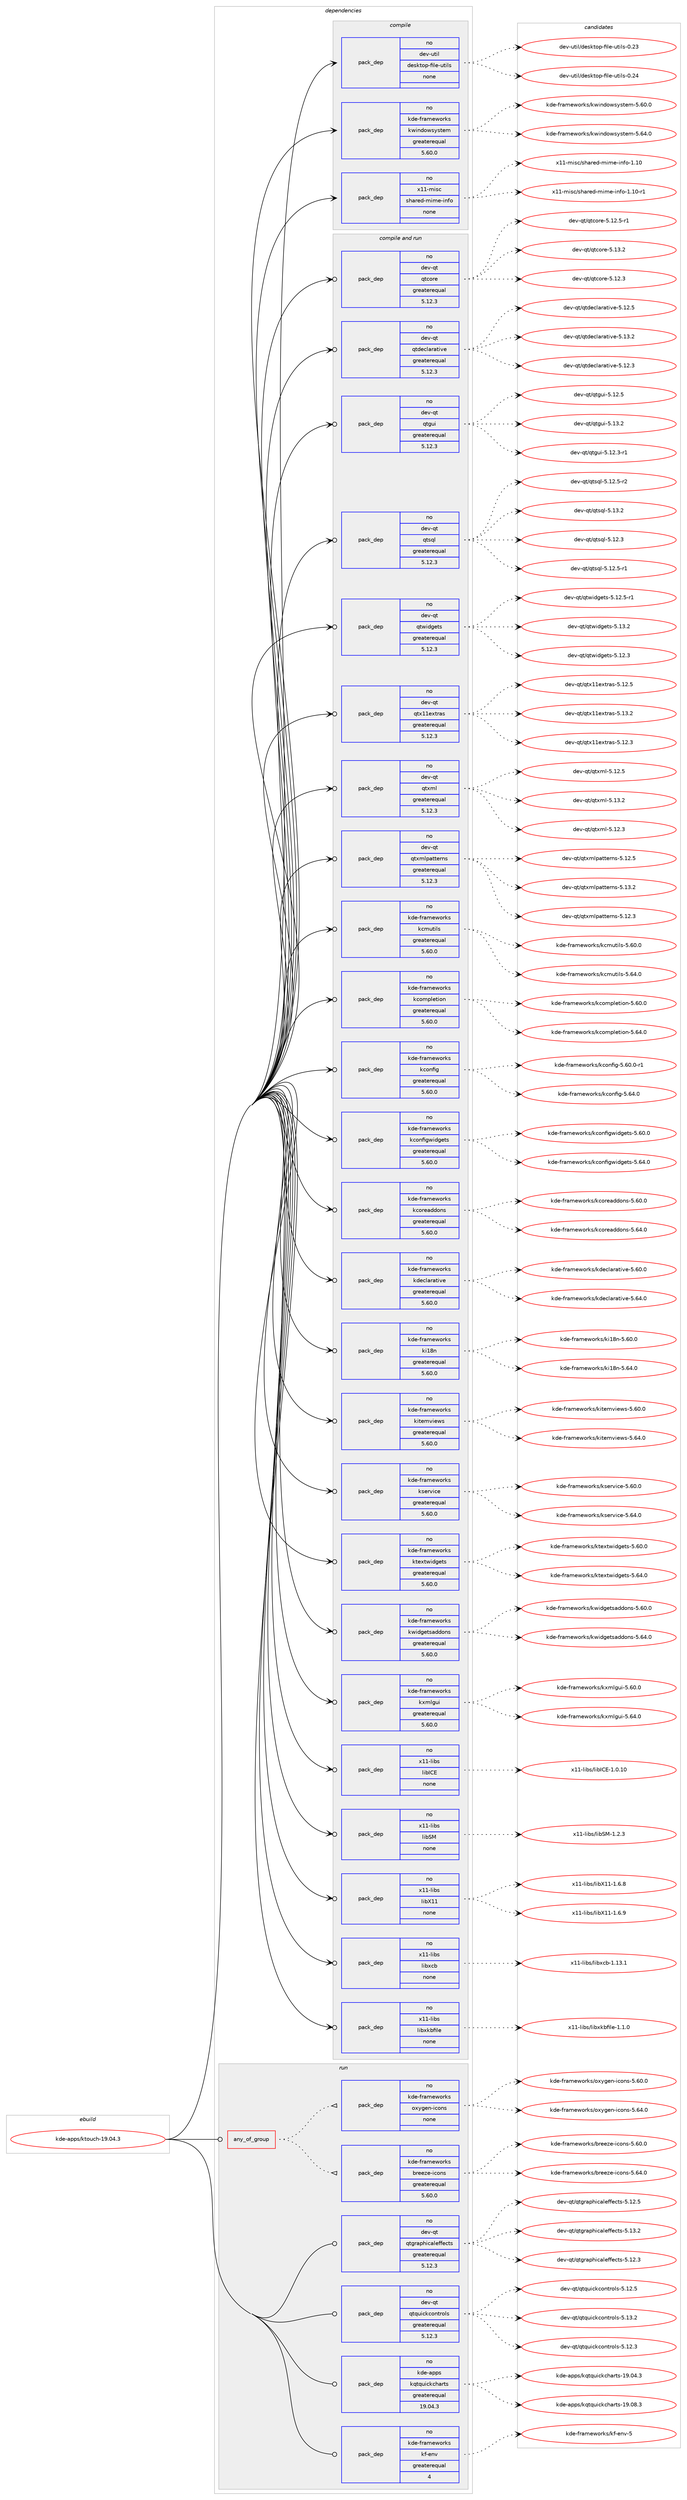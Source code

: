 digraph prolog {

# *************
# Graph options
# *************

newrank=true;
concentrate=true;
compound=true;
graph [rankdir=LR,fontname=Helvetica,fontsize=10,ranksep=1.5];#, ranksep=2.5, nodesep=0.2];
edge  [arrowhead=vee];
node  [fontname=Helvetica,fontsize=10];

# **********
# The ebuild
# **********

subgraph cluster_leftcol {
color=gray;
rank=same;
label=<<i>ebuild</i>>;
id [label="kde-apps/ktouch-19.04.3", color=red, width=4, href="../kde-apps/ktouch-19.04.3.svg"];
}

# ****************
# The dependencies
# ****************

subgraph cluster_midcol {
color=gray;
label=<<i>dependencies</i>>;
subgraph cluster_compile {
fillcolor="#eeeeee";
style=filled;
label=<<i>compile</i>>;
subgraph pack560168 {
dependency760013 [label=<<TABLE BORDER="0" CELLBORDER="1" CELLSPACING="0" CELLPADDING="4" WIDTH="220"><TR><TD ROWSPAN="6" CELLPADDING="30">pack_dep</TD></TR><TR><TD WIDTH="110">no</TD></TR><TR><TD>dev-util</TD></TR><TR><TD>desktop-file-utils</TD></TR><TR><TD>none</TD></TR><TR><TD></TD></TR></TABLE>>, shape=none, color=blue];
}
id:e -> dependency760013:w [weight=20,style="solid",arrowhead="vee"];
subgraph pack560169 {
dependency760014 [label=<<TABLE BORDER="0" CELLBORDER="1" CELLSPACING="0" CELLPADDING="4" WIDTH="220"><TR><TD ROWSPAN="6" CELLPADDING="30">pack_dep</TD></TR><TR><TD WIDTH="110">no</TD></TR><TR><TD>kde-frameworks</TD></TR><TR><TD>kwindowsystem</TD></TR><TR><TD>greaterequal</TD></TR><TR><TD>5.60.0</TD></TR></TABLE>>, shape=none, color=blue];
}
id:e -> dependency760014:w [weight=20,style="solid",arrowhead="vee"];
subgraph pack560170 {
dependency760015 [label=<<TABLE BORDER="0" CELLBORDER="1" CELLSPACING="0" CELLPADDING="4" WIDTH="220"><TR><TD ROWSPAN="6" CELLPADDING="30">pack_dep</TD></TR><TR><TD WIDTH="110">no</TD></TR><TR><TD>x11-misc</TD></TR><TR><TD>shared-mime-info</TD></TR><TR><TD>none</TD></TR><TR><TD></TD></TR></TABLE>>, shape=none, color=blue];
}
id:e -> dependency760015:w [weight=20,style="solid",arrowhead="vee"];
}
subgraph cluster_compileandrun {
fillcolor="#eeeeee";
style=filled;
label=<<i>compile and run</i>>;
subgraph pack560171 {
dependency760016 [label=<<TABLE BORDER="0" CELLBORDER="1" CELLSPACING="0" CELLPADDING="4" WIDTH="220"><TR><TD ROWSPAN="6" CELLPADDING="30">pack_dep</TD></TR><TR><TD WIDTH="110">no</TD></TR><TR><TD>dev-qt</TD></TR><TR><TD>qtcore</TD></TR><TR><TD>greaterequal</TD></TR><TR><TD>5.12.3</TD></TR></TABLE>>, shape=none, color=blue];
}
id:e -> dependency760016:w [weight=20,style="solid",arrowhead="odotvee"];
subgraph pack560172 {
dependency760017 [label=<<TABLE BORDER="0" CELLBORDER="1" CELLSPACING="0" CELLPADDING="4" WIDTH="220"><TR><TD ROWSPAN="6" CELLPADDING="30">pack_dep</TD></TR><TR><TD WIDTH="110">no</TD></TR><TR><TD>dev-qt</TD></TR><TR><TD>qtdeclarative</TD></TR><TR><TD>greaterequal</TD></TR><TR><TD>5.12.3</TD></TR></TABLE>>, shape=none, color=blue];
}
id:e -> dependency760017:w [weight=20,style="solid",arrowhead="odotvee"];
subgraph pack560173 {
dependency760018 [label=<<TABLE BORDER="0" CELLBORDER="1" CELLSPACING="0" CELLPADDING="4" WIDTH="220"><TR><TD ROWSPAN="6" CELLPADDING="30">pack_dep</TD></TR><TR><TD WIDTH="110">no</TD></TR><TR><TD>dev-qt</TD></TR><TR><TD>qtgui</TD></TR><TR><TD>greaterequal</TD></TR><TR><TD>5.12.3</TD></TR></TABLE>>, shape=none, color=blue];
}
id:e -> dependency760018:w [weight=20,style="solid",arrowhead="odotvee"];
subgraph pack560174 {
dependency760019 [label=<<TABLE BORDER="0" CELLBORDER="1" CELLSPACING="0" CELLPADDING="4" WIDTH="220"><TR><TD ROWSPAN="6" CELLPADDING="30">pack_dep</TD></TR><TR><TD WIDTH="110">no</TD></TR><TR><TD>dev-qt</TD></TR><TR><TD>qtsql</TD></TR><TR><TD>greaterequal</TD></TR><TR><TD>5.12.3</TD></TR></TABLE>>, shape=none, color=blue];
}
id:e -> dependency760019:w [weight=20,style="solid",arrowhead="odotvee"];
subgraph pack560175 {
dependency760020 [label=<<TABLE BORDER="0" CELLBORDER="1" CELLSPACING="0" CELLPADDING="4" WIDTH="220"><TR><TD ROWSPAN="6" CELLPADDING="30">pack_dep</TD></TR><TR><TD WIDTH="110">no</TD></TR><TR><TD>dev-qt</TD></TR><TR><TD>qtwidgets</TD></TR><TR><TD>greaterequal</TD></TR><TR><TD>5.12.3</TD></TR></TABLE>>, shape=none, color=blue];
}
id:e -> dependency760020:w [weight=20,style="solid",arrowhead="odotvee"];
subgraph pack560176 {
dependency760021 [label=<<TABLE BORDER="0" CELLBORDER="1" CELLSPACING="0" CELLPADDING="4" WIDTH="220"><TR><TD ROWSPAN="6" CELLPADDING="30">pack_dep</TD></TR><TR><TD WIDTH="110">no</TD></TR><TR><TD>dev-qt</TD></TR><TR><TD>qtx11extras</TD></TR><TR><TD>greaterequal</TD></TR><TR><TD>5.12.3</TD></TR></TABLE>>, shape=none, color=blue];
}
id:e -> dependency760021:w [weight=20,style="solid",arrowhead="odotvee"];
subgraph pack560177 {
dependency760022 [label=<<TABLE BORDER="0" CELLBORDER="1" CELLSPACING="0" CELLPADDING="4" WIDTH="220"><TR><TD ROWSPAN="6" CELLPADDING="30">pack_dep</TD></TR><TR><TD WIDTH="110">no</TD></TR><TR><TD>dev-qt</TD></TR><TR><TD>qtxml</TD></TR><TR><TD>greaterequal</TD></TR><TR><TD>5.12.3</TD></TR></TABLE>>, shape=none, color=blue];
}
id:e -> dependency760022:w [weight=20,style="solid",arrowhead="odotvee"];
subgraph pack560178 {
dependency760023 [label=<<TABLE BORDER="0" CELLBORDER="1" CELLSPACING="0" CELLPADDING="4" WIDTH="220"><TR><TD ROWSPAN="6" CELLPADDING="30">pack_dep</TD></TR><TR><TD WIDTH="110">no</TD></TR><TR><TD>dev-qt</TD></TR><TR><TD>qtxmlpatterns</TD></TR><TR><TD>greaterequal</TD></TR><TR><TD>5.12.3</TD></TR></TABLE>>, shape=none, color=blue];
}
id:e -> dependency760023:w [weight=20,style="solid",arrowhead="odotvee"];
subgraph pack560179 {
dependency760024 [label=<<TABLE BORDER="0" CELLBORDER="1" CELLSPACING="0" CELLPADDING="4" WIDTH="220"><TR><TD ROWSPAN="6" CELLPADDING="30">pack_dep</TD></TR><TR><TD WIDTH="110">no</TD></TR><TR><TD>kde-frameworks</TD></TR><TR><TD>kcmutils</TD></TR><TR><TD>greaterequal</TD></TR><TR><TD>5.60.0</TD></TR></TABLE>>, shape=none, color=blue];
}
id:e -> dependency760024:w [weight=20,style="solid",arrowhead="odotvee"];
subgraph pack560180 {
dependency760025 [label=<<TABLE BORDER="0" CELLBORDER="1" CELLSPACING="0" CELLPADDING="4" WIDTH="220"><TR><TD ROWSPAN="6" CELLPADDING="30">pack_dep</TD></TR><TR><TD WIDTH="110">no</TD></TR><TR><TD>kde-frameworks</TD></TR><TR><TD>kcompletion</TD></TR><TR><TD>greaterequal</TD></TR><TR><TD>5.60.0</TD></TR></TABLE>>, shape=none, color=blue];
}
id:e -> dependency760025:w [weight=20,style="solid",arrowhead="odotvee"];
subgraph pack560181 {
dependency760026 [label=<<TABLE BORDER="0" CELLBORDER="1" CELLSPACING="0" CELLPADDING="4" WIDTH="220"><TR><TD ROWSPAN="6" CELLPADDING="30">pack_dep</TD></TR><TR><TD WIDTH="110">no</TD></TR><TR><TD>kde-frameworks</TD></TR><TR><TD>kconfig</TD></TR><TR><TD>greaterequal</TD></TR><TR><TD>5.60.0</TD></TR></TABLE>>, shape=none, color=blue];
}
id:e -> dependency760026:w [weight=20,style="solid",arrowhead="odotvee"];
subgraph pack560182 {
dependency760027 [label=<<TABLE BORDER="0" CELLBORDER="1" CELLSPACING="0" CELLPADDING="4" WIDTH="220"><TR><TD ROWSPAN="6" CELLPADDING="30">pack_dep</TD></TR><TR><TD WIDTH="110">no</TD></TR><TR><TD>kde-frameworks</TD></TR><TR><TD>kconfigwidgets</TD></TR><TR><TD>greaterequal</TD></TR><TR><TD>5.60.0</TD></TR></TABLE>>, shape=none, color=blue];
}
id:e -> dependency760027:w [weight=20,style="solid",arrowhead="odotvee"];
subgraph pack560183 {
dependency760028 [label=<<TABLE BORDER="0" CELLBORDER="1" CELLSPACING="0" CELLPADDING="4" WIDTH="220"><TR><TD ROWSPAN="6" CELLPADDING="30">pack_dep</TD></TR><TR><TD WIDTH="110">no</TD></TR><TR><TD>kde-frameworks</TD></TR><TR><TD>kcoreaddons</TD></TR><TR><TD>greaterequal</TD></TR><TR><TD>5.60.0</TD></TR></TABLE>>, shape=none, color=blue];
}
id:e -> dependency760028:w [weight=20,style="solid",arrowhead="odotvee"];
subgraph pack560184 {
dependency760029 [label=<<TABLE BORDER="0" CELLBORDER="1" CELLSPACING="0" CELLPADDING="4" WIDTH="220"><TR><TD ROWSPAN="6" CELLPADDING="30">pack_dep</TD></TR><TR><TD WIDTH="110">no</TD></TR><TR><TD>kde-frameworks</TD></TR><TR><TD>kdeclarative</TD></TR><TR><TD>greaterequal</TD></TR><TR><TD>5.60.0</TD></TR></TABLE>>, shape=none, color=blue];
}
id:e -> dependency760029:w [weight=20,style="solid",arrowhead="odotvee"];
subgraph pack560185 {
dependency760030 [label=<<TABLE BORDER="0" CELLBORDER="1" CELLSPACING="0" CELLPADDING="4" WIDTH="220"><TR><TD ROWSPAN="6" CELLPADDING="30">pack_dep</TD></TR><TR><TD WIDTH="110">no</TD></TR><TR><TD>kde-frameworks</TD></TR><TR><TD>ki18n</TD></TR><TR><TD>greaterequal</TD></TR><TR><TD>5.60.0</TD></TR></TABLE>>, shape=none, color=blue];
}
id:e -> dependency760030:w [weight=20,style="solid",arrowhead="odotvee"];
subgraph pack560186 {
dependency760031 [label=<<TABLE BORDER="0" CELLBORDER="1" CELLSPACING="0" CELLPADDING="4" WIDTH="220"><TR><TD ROWSPAN="6" CELLPADDING="30">pack_dep</TD></TR><TR><TD WIDTH="110">no</TD></TR><TR><TD>kde-frameworks</TD></TR><TR><TD>kitemviews</TD></TR><TR><TD>greaterequal</TD></TR><TR><TD>5.60.0</TD></TR></TABLE>>, shape=none, color=blue];
}
id:e -> dependency760031:w [weight=20,style="solid",arrowhead="odotvee"];
subgraph pack560187 {
dependency760032 [label=<<TABLE BORDER="0" CELLBORDER="1" CELLSPACING="0" CELLPADDING="4" WIDTH="220"><TR><TD ROWSPAN="6" CELLPADDING="30">pack_dep</TD></TR><TR><TD WIDTH="110">no</TD></TR><TR><TD>kde-frameworks</TD></TR><TR><TD>kservice</TD></TR><TR><TD>greaterequal</TD></TR><TR><TD>5.60.0</TD></TR></TABLE>>, shape=none, color=blue];
}
id:e -> dependency760032:w [weight=20,style="solid",arrowhead="odotvee"];
subgraph pack560188 {
dependency760033 [label=<<TABLE BORDER="0" CELLBORDER="1" CELLSPACING="0" CELLPADDING="4" WIDTH="220"><TR><TD ROWSPAN="6" CELLPADDING="30">pack_dep</TD></TR><TR><TD WIDTH="110">no</TD></TR><TR><TD>kde-frameworks</TD></TR><TR><TD>ktextwidgets</TD></TR><TR><TD>greaterequal</TD></TR><TR><TD>5.60.0</TD></TR></TABLE>>, shape=none, color=blue];
}
id:e -> dependency760033:w [weight=20,style="solid",arrowhead="odotvee"];
subgraph pack560189 {
dependency760034 [label=<<TABLE BORDER="0" CELLBORDER="1" CELLSPACING="0" CELLPADDING="4" WIDTH="220"><TR><TD ROWSPAN="6" CELLPADDING="30">pack_dep</TD></TR><TR><TD WIDTH="110">no</TD></TR><TR><TD>kde-frameworks</TD></TR><TR><TD>kwidgetsaddons</TD></TR><TR><TD>greaterequal</TD></TR><TR><TD>5.60.0</TD></TR></TABLE>>, shape=none, color=blue];
}
id:e -> dependency760034:w [weight=20,style="solid",arrowhead="odotvee"];
subgraph pack560190 {
dependency760035 [label=<<TABLE BORDER="0" CELLBORDER="1" CELLSPACING="0" CELLPADDING="4" WIDTH="220"><TR><TD ROWSPAN="6" CELLPADDING="30">pack_dep</TD></TR><TR><TD WIDTH="110">no</TD></TR><TR><TD>kde-frameworks</TD></TR><TR><TD>kxmlgui</TD></TR><TR><TD>greaterequal</TD></TR><TR><TD>5.60.0</TD></TR></TABLE>>, shape=none, color=blue];
}
id:e -> dependency760035:w [weight=20,style="solid",arrowhead="odotvee"];
subgraph pack560191 {
dependency760036 [label=<<TABLE BORDER="0" CELLBORDER="1" CELLSPACING="0" CELLPADDING="4" WIDTH="220"><TR><TD ROWSPAN="6" CELLPADDING="30">pack_dep</TD></TR><TR><TD WIDTH="110">no</TD></TR><TR><TD>x11-libs</TD></TR><TR><TD>libICE</TD></TR><TR><TD>none</TD></TR><TR><TD></TD></TR></TABLE>>, shape=none, color=blue];
}
id:e -> dependency760036:w [weight=20,style="solid",arrowhead="odotvee"];
subgraph pack560192 {
dependency760037 [label=<<TABLE BORDER="0" CELLBORDER="1" CELLSPACING="0" CELLPADDING="4" WIDTH="220"><TR><TD ROWSPAN="6" CELLPADDING="30">pack_dep</TD></TR><TR><TD WIDTH="110">no</TD></TR><TR><TD>x11-libs</TD></TR><TR><TD>libSM</TD></TR><TR><TD>none</TD></TR><TR><TD></TD></TR></TABLE>>, shape=none, color=blue];
}
id:e -> dependency760037:w [weight=20,style="solid",arrowhead="odotvee"];
subgraph pack560193 {
dependency760038 [label=<<TABLE BORDER="0" CELLBORDER="1" CELLSPACING="0" CELLPADDING="4" WIDTH="220"><TR><TD ROWSPAN="6" CELLPADDING="30">pack_dep</TD></TR><TR><TD WIDTH="110">no</TD></TR><TR><TD>x11-libs</TD></TR><TR><TD>libX11</TD></TR><TR><TD>none</TD></TR><TR><TD></TD></TR></TABLE>>, shape=none, color=blue];
}
id:e -> dependency760038:w [weight=20,style="solid",arrowhead="odotvee"];
subgraph pack560194 {
dependency760039 [label=<<TABLE BORDER="0" CELLBORDER="1" CELLSPACING="0" CELLPADDING="4" WIDTH="220"><TR><TD ROWSPAN="6" CELLPADDING="30">pack_dep</TD></TR><TR><TD WIDTH="110">no</TD></TR><TR><TD>x11-libs</TD></TR><TR><TD>libxcb</TD></TR><TR><TD>none</TD></TR><TR><TD></TD></TR></TABLE>>, shape=none, color=blue];
}
id:e -> dependency760039:w [weight=20,style="solid",arrowhead="odotvee"];
subgraph pack560195 {
dependency760040 [label=<<TABLE BORDER="0" CELLBORDER="1" CELLSPACING="0" CELLPADDING="4" WIDTH="220"><TR><TD ROWSPAN="6" CELLPADDING="30">pack_dep</TD></TR><TR><TD WIDTH="110">no</TD></TR><TR><TD>x11-libs</TD></TR><TR><TD>libxkbfile</TD></TR><TR><TD>none</TD></TR><TR><TD></TD></TR></TABLE>>, shape=none, color=blue];
}
id:e -> dependency760040:w [weight=20,style="solid",arrowhead="odotvee"];
}
subgraph cluster_run {
fillcolor="#eeeeee";
style=filled;
label=<<i>run</i>>;
subgraph any12578 {
dependency760041 [label=<<TABLE BORDER="0" CELLBORDER="1" CELLSPACING="0" CELLPADDING="4"><TR><TD CELLPADDING="10">any_of_group</TD></TR></TABLE>>, shape=none, color=red];subgraph pack560196 {
dependency760042 [label=<<TABLE BORDER="0" CELLBORDER="1" CELLSPACING="0" CELLPADDING="4" WIDTH="220"><TR><TD ROWSPAN="6" CELLPADDING="30">pack_dep</TD></TR><TR><TD WIDTH="110">no</TD></TR><TR><TD>kde-frameworks</TD></TR><TR><TD>breeze-icons</TD></TR><TR><TD>greaterequal</TD></TR><TR><TD>5.60.0</TD></TR></TABLE>>, shape=none, color=blue];
}
dependency760041:e -> dependency760042:w [weight=20,style="dotted",arrowhead="oinv"];
subgraph pack560197 {
dependency760043 [label=<<TABLE BORDER="0" CELLBORDER="1" CELLSPACING="0" CELLPADDING="4" WIDTH="220"><TR><TD ROWSPAN="6" CELLPADDING="30">pack_dep</TD></TR><TR><TD WIDTH="110">no</TD></TR><TR><TD>kde-frameworks</TD></TR><TR><TD>oxygen-icons</TD></TR><TR><TD>none</TD></TR><TR><TD></TD></TR></TABLE>>, shape=none, color=blue];
}
dependency760041:e -> dependency760043:w [weight=20,style="dotted",arrowhead="oinv"];
}
id:e -> dependency760041:w [weight=20,style="solid",arrowhead="odot"];
subgraph pack560198 {
dependency760044 [label=<<TABLE BORDER="0" CELLBORDER="1" CELLSPACING="0" CELLPADDING="4" WIDTH="220"><TR><TD ROWSPAN="6" CELLPADDING="30">pack_dep</TD></TR><TR><TD WIDTH="110">no</TD></TR><TR><TD>dev-qt</TD></TR><TR><TD>qtgraphicaleffects</TD></TR><TR><TD>greaterequal</TD></TR><TR><TD>5.12.3</TD></TR></TABLE>>, shape=none, color=blue];
}
id:e -> dependency760044:w [weight=20,style="solid",arrowhead="odot"];
subgraph pack560199 {
dependency760045 [label=<<TABLE BORDER="0" CELLBORDER="1" CELLSPACING="0" CELLPADDING="4" WIDTH="220"><TR><TD ROWSPAN="6" CELLPADDING="30">pack_dep</TD></TR><TR><TD WIDTH="110">no</TD></TR><TR><TD>dev-qt</TD></TR><TR><TD>qtquickcontrols</TD></TR><TR><TD>greaterequal</TD></TR><TR><TD>5.12.3</TD></TR></TABLE>>, shape=none, color=blue];
}
id:e -> dependency760045:w [weight=20,style="solid",arrowhead="odot"];
subgraph pack560200 {
dependency760046 [label=<<TABLE BORDER="0" CELLBORDER="1" CELLSPACING="0" CELLPADDING="4" WIDTH="220"><TR><TD ROWSPAN="6" CELLPADDING="30">pack_dep</TD></TR><TR><TD WIDTH="110">no</TD></TR><TR><TD>kde-apps</TD></TR><TR><TD>kqtquickcharts</TD></TR><TR><TD>greaterequal</TD></TR><TR><TD>19.04.3</TD></TR></TABLE>>, shape=none, color=blue];
}
id:e -> dependency760046:w [weight=20,style="solid",arrowhead="odot"];
subgraph pack560201 {
dependency760047 [label=<<TABLE BORDER="0" CELLBORDER="1" CELLSPACING="0" CELLPADDING="4" WIDTH="220"><TR><TD ROWSPAN="6" CELLPADDING="30">pack_dep</TD></TR><TR><TD WIDTH="110">no</TD></TR><TR><TD>kde-frameworks</TD></TR><TR><TD>kf-env</TD></TR><TR><TD>greaterequal</TD></TR><TR><TD>4</TD></TR></TABLE>>, shape=none, color=blue];
}
id:e -> dependency760047:w [weight=20,style="solid",arrowhead="odot"];
}
}

# **************
# The candidates
# **************

subgraph cluster_choices {
rank=same;
color=gray;
label=<<i>candidates</i>>;

subgraph choice560168 {
color=black;
nodesep=1;
choice100101118451171161051084710010111510711611111245102105108101451171161051081154548465051 [label="dev-util/desktop-file-utils-0.23", color=red, width=4,href="../dev-util/desktop-file-utils-0.23.svg"];
choice100101118451171161051084710010111510711611111245102105108101451171161051081154548465052 [label="dev-util/desktop-file-utils-0.24", color=red, width=4,href="../dev-util/desktop-file-utils-0.24.svg"];
dependency760013:e -> choice100101118451171161051084710010111510711611111245102105108101451171161051081154548465051:w [style=dotted,weight="100"];
dependency760013:e -> choice100101118451171161051084710010111510711611111245102105108101451171161051081154548465052:w [style=dotted,weight="100"];
}
subgraph choice560169 {
color=black;
nodesep=1;
choice10710010145102114971091011191111141071154710711910511010011111911512111511610110945534654484648 [label="kde-frameworks/kwindowsystem-5.60.0", color=red, width=4,href="../kde-frameworks/kwindowsystem-5.60.0.svg"];
choice10710010145102114971091011191111141071154710711910511010011111911512111511610110945534654524648 [label="kde-frameworks/kwindowsystem-5.64.0", color=red, width=4,href="../kde-frameworks/kwindowsystem-5.64.0.svg"];
dependency760014:e -> choice10710010145102114971091011191111141071154710711910511010011111911512111511610110945534654484648:w [style=dotted,weight="100"];
dependency760014:e -> choice10710010145102114971091011191111141071154710711910511010011111911512111511610110945534654524648:w [style=dotted,weight="100"];
}
subgraph choice560170 {
color=black;
nodesep=1;
choice12049494510910511599471151049711410110045109105109101451051101021114549464948 [label="x11-misc/shared-mime-info-1.10", color=red, width=4,href="../x11-misc/shared-mime-info-1.10.svg"];
choice120494945109105115994711510497114101100451091051091014510511010211145494649484511449 [label="x11-misc/shared-mime-info-1.10-r1", color=red, width=4,href="../x11-misc/shared-mime-info-1.10-r1.svg"];
dependency760015:e -> choice12049494510910511599471151049711410110045109105109101451051101021114549464948:w [style=dotted,weight="100"];
dependency760015:e -> choice120494945109105115994711510497114101100451091051091014510511010211145494649484511449:w [style=dotted,weight="100"];
}
subgraph choice560171 {
color=black;
nodesep=1;
choice10010111845113116471131169911111410145534649504651 [label="dev-qt/qtcore-5.12.3", color=red, width=4,href="../dev-qt/qtcore-5.12.3.svg"];
choice100101118451131164711311699111114101455346495046534511449 [label="dev-qt/qtcore-5.12.5-r1", color=red, width=4,href="../dev-qt/qtcore-5.12.5-r1.svg"];
choice10010111845113116471131169911111410145534649514650 [label="dev-qt/qtcore-5.13.2", color=red, width=4,href="../dev-qt/qtcore-5.13.2.svg"];
dependency760016:e -> choice10010111845113116471131169911111410145534649504651:w [style=dotted,weight="100"];
dependency760016:e -> choice100101118451131164711311699111114101455346495046534511449:w [style=dotted,weight="100"];
dependency760016:e -> choice10010111845113116471131169911111410145534649514650:w [style=dotted,weight="100"];
}
subgraph choice560172 {
color=black;
nodesep=1;
choice100101118451131164711311610010199108971149711610511810145534649504651 [label="dev-qt/qtdeclarative-5.12.3", color=red, width=4,href="../dev-qt/qtdeclarative-5.12.3.svg"];
choice100101118451131164711311610010199108971149711610511810145534649504653 [label="dev-qt/qtdeclarative-5.12.5", color=red, width=4,href="../dev-qt/qtdeclarative-5.12.5.svg"];
choice100101118451131164711311610010199108971149711610511810145534649514650 [label="dev-qt/qtdeclarative-5.13.2", color=red, width=4,href="../dev-qt/qtdeclarative-5.13.2.svg"];
dependency760017:e -> choice100101118451131164711311610010199108971149711610511810145534649504651:w [style=dotted,weight="100"];
dependency760017:e -> choice100101118451131164711311610010199108971149711610511810145534649504653:w [style=dotted,weight="100"];
dependency760017:e -> choice100101118451131164711311610010199108971149711610511810145534649514650:w [style=dotted,weight="100"];
}
subgraph choice560173 {
color=black;
nodesep=1;
choice1001011184511311647113116103117105455346495046514511449 [label="dev-qt/qtgui-5.12.3-r1", color=red, width=4,href="../dev-qt/qtgui-5.12.3-r1.svg"];
choice100101118451131164711311610311710545534649504653 [label="dev-qt/qtgui-5.12.5", color=red, width=4,href="../dev-qt/qtgui-5.12.5.svg"];
choice100101118451131164711311610311710545534649514650 [label="dev-qt/qtgui-5.13.2", color=red, width=4,href="../dev-qt/qtgui-5.13.2.svg"];
dependency760018:e -> choice1001011184511311647113116103117105455346495046514511449:w [style=dotted,weight="100"];
dependency760018:e -> choice100101118451131164711311610311710545534649504653:w [style=dotted,weight="100"];
dependency760018:e -> choice100101118451131164711311610311710545534649514650:w [style=dotted,weight="100"];
}
subgraph choice560174 {
color=black;
nodesep=1;
choice100101118451131164711311611511310845534649504651 [label="dev-qt/qtsql-5.12.3", color=red, width=4,href="../dev-qt/qtsql-5.12.3.svg"];
choice1001011184511311647113116115113108455346495046534511449 [label="dev-qt/qtsql-5.12.5-r1", color=red, width=4,href="../dev-qt/qtsql-5.12.5-r1.svg"];
choice1001011184511311647113116115113108455346495046534511450 [label="dev-qt/qtsql-5.12.5-r2", color=red, width=4,href="../dev-qt/qtsql-5.12.5-r2.svg"];
choice100101118451131164711311611511310845534649514650 [label="dev-qt/qtsql-5.13.2", color=red, width=4,href="../dev-qt/qtsql-5.13.2.svg"];
dependency760019:e -> choice100101118451131164711311611511310845534649504651:w [style=dotted,weight="100"];
dependency760019:e -> choice1001011184511311647113116115113108455346495046534511449:w [style=dotted,weight="100"];
dependency760019:e -> choice1001011184511311647113116115113108455346495046534511450:w [style=dotted,weight="100"];
dependency760019:e -> choice100101118451131164711311611511310845534649514650:w [style=dotted,weight="100"];
}
subgraph choice560175 {
color=black;
nodesep=1;
choice100101118451131164711311611910510010310111611545534649504651 [label="dev-qt/qtwidgets-5.12.3", color=red, width=4,href="../dev-qt/qtwidgets-5.12.3.svg"];
choice1001011184511311647113116119105100103101116115455346495046534511449 [label="dev-qt/qtwidgets-5.12.5-r1", color=red, width=4,href="../dev-qt/qtwidgets-5.12.5-r1.svg"];
choice100101118451131164711311611910510010310111611545534649514650 [label="dev-qt/qtwidgets-5.13.2", color=red, width=4,href="../dev-qt/qtwidgets-5.13.2.svg"];
dependency760020:e -> choice100101118451131164711311611910510010310111611545534649504651:w [style=dotted,weight="100"];
dependency760020:e -> choice1001011184511311647113116119105100103101116115455346495046534511449:w [style=dotted,weight="100"];
dependency760020:e -> choice100101118451131164711311611910510010310111611545534649514650:w [style=dotted,weight="100"];
}
subgraph choice560176 {
color=black;
nodesep=1;
choice100101118451131164711311612049491011201161149711545534649504651 [label="dev-qt/qtx11extras-5.12.3", color=red, width=4,href="../dev-qt/qtx11extras-5.12.3.svg"];
choice100101118451131164711311612049491011201161149711545534649504653 [label="dev-qt/qtx11extras-5.12.5", color=red, width=4,href="../dev-qt/qtx11extras-5.12.5.svg"];
choice100101118451131164711311612049491011201161149711545534649514650 [label="dev-qt/qtx11extras-5.13.2", color=red, width=4,href="../dev-qt/qtx11extras-5.13.2.svg"];
dependency760021:e -> choice100101118451131164711311612049491011201161149711545534649504651:w [style=dotted,weight="100"];
dependency760021:e -> choice100101118451131164711311612049491011201161149711545534649504653:w [style=dotted,weight="100"];
dependency760021:e -> choice100101118451131164711311612049491011201161149711545534649514650:w [style=dotted,weight="100"];
}
subgraph choice560177 {
color=black;
nodesep=1;
choice100101118451131164711311612010910845534649504651 [label="dev-qt/qtxml-5.12.3", color=red, width=4,href="../dev-qt/qtxml-5.12.3.svg"];
choice100101118451131164711311612010910845534649504653 [label="dev-qt/qtxml-5.12.5", color=red, width=4,href="../dev-qt/qtxml-5.12.5.svg"];
choice100101118451131164711311612010910845534649514650 [label="dev-qt/qtxml-5.13.2", color=red, width=4,href="../dev-qt/qtxml-5.13.2.svg"];
dependency760022:e -> choice100101118451131164711311612010910845534649504651:w [style=dotted,weight="100"];
dependency760022:e -> choice100101118451131164711311612010910845534649504653:w [style=dotted,weight="100"];
dependency760022:e -> choice100101118451131164711311612010910845534649514650:w [style=dotted,weight="100"];
}
subgraph choice560178 {
color=black;
nodesep=1;
choice10010111845113116471131161201091081129711611610111411011545534649504651 [label="dev-qt/qtxmlpatterns-5.12.3", color=red, width=4,href="../dev-qt/qtxmlpatterns-5.12.3.svg"];
choice10010111845113116471131161201091081129711611610111411011545534649504653 [label="dev-qt/qtxmlpatterns-5.12.5", color=red, width=4,href="../dev-qt/qtxmlpatterns-5.12.5.svg"];
choice10010111845113116471131161201091081129711611610111411011545534649514650 [label="dev-qt/qtxmlpatterns-5.13.2", color=red, width=4,href="../dev-qt/qtxmlpatterns-5.13.2.svg"];
dependency760023:e -> choice10010111845113116471131161201091081129711611610111411011545534649504651:w [style=dotted,weight="100"];
dependency760023:e -> choice10010111845113116471131161201091081129711611610111411011545534649504653:w [style=dotted,weight="100"];
dependency760023:e -> choice10010111845113116471131161201091081129711611610111411011545534649514650:w [style=dotted,weight="100"];
}
subgraph choice560179 {
color=black;
nodesep=1;
choice1071001014510211497109101119111114107115471079910911711610510811545534654484648 [label="kde-frameworks/kcmutils-5.60.0", color=red, width=4,href="../kde-frameworks/kcmutils-5.60.0.svg"];
choice1071001014510211497109101119111114107115471079910911711610510811545534654524648 [label="kde-frameworks/kcmutils-5.64.0", color=red, width=4,href="../kde-frameworks/kcmutils-5.64.0.svg"];
dependency760024:e -> choice1071001014510211497109101119111114107115471079910911711610510811545534654484648:w [style=dotted,weight="100"];
dependency760024:e -> choice1071001014510211497109101119111114107115471079910911711610510811545534654524648:w [style=dotted,weight="100"];
}
subgraph choice560180 {
color=black;
nodesep=1;
choice1071001014510211497109101119111114107115471079911110911210810111610511111045534654484648 [label="kde-frameworks/kcompletion-5.60.0", color=red, width=4,href="../kde-frameworks/kcompletion-5.60.0.svg"];
choice1071001014510211497109101119111114107115471079911110911210810111610511111045534654524648 [label="kde-frameworks/kcompletion-5.64.0", color=red, width=4,href="../kde-frameworks/kcompletion-5.64.0.svg"];
dependency760025:e -> choice1071001014510211497109101119111114107115471079911110911210810111610511111045534654484648:w [style=dotted,weight="100"];
dependency760025:e -> choice1071001014510211497109101119111114107115471079911110911210810111610511111045534654524648:w [style=dotted,weight="100"];
}
subgraph choice560181 {
color=black;
nodesep=1;
choice10710010145102114971091011191111141071154710799111110102105103455346544846484511449 [label="kde-frameworks/kconfig-5.60.0-r1", color=red, width=4,href="../kde-frameworks/kconfig-5.60.0-r1.svg"];
choice1071001014510211497109101119111114107115471079911111010210510345534654524648 [label="kde-frameworks/kconfig-5.64.0", color=red, width=4,href="../kde-frameworks/kconfig-5.64.0.svg"];
dependency760026:e -> choice10710010145102114971091011191111141071154710799111110102105103455346544846484511449:w [style=dotted,weight="100"];
dependency760026:e -> choice1071001014510211497109101119111114107115471079911111010210510345534654524648:w [style=dotted,weight="100"];
}
subgraph choice560182 {
color=black;
nodesep=1;
choice1071001014510211497109101119111114107115471079911111010210510311910510010310111611545534654484648 [label="kde-frameworks/kconfigwidgets-5.60.0", color=red, width=4,href="../kde-frameworks/kconfigwidgets-5.60.0.svg"];
choice1071001014510211497109101119111114107115471079911111010210510311910510010310111611545534654524648 [label="kde-frameworks/kconfigwidgets-5.64.0", color=red, width=4,href="../kde-frameworks/kconfigwidgets-5.64.0.svg"];
dependency760027:e -> choice1071001014510211497109101119111114107115471079911111010210510311910510010310111611545534654484648:w [style=dotted,weight="100"];
dependency760027:e -> choice1071001014510211497109101119111114107115471079911111010210510311910510010310111611545534654524648:w [style=dotted,weight="100"];
}
subgraph choice560183 {
color=black;
nodesep=1;
choice107100101451021149710910111911111410711547107991111141019710010011111011545534654484648 [label="kde-frameworks/kcoreaddons-5.60.0", color=red, width=4,href="../kde-frameworks/kcoreaddons-5.60.0.svg"];
choice107100101451021149710910111911111410711547107991111141019710010011111011545534654524648 [label="kde-frameworks/kcoreaddons-5.64.0", color=red, width=4,href="../kde-frameworks/kcoreaddons-5.64.0.svg"];
dependency760028:e -> choice107100101451021149710910111911111410711547107991111141019710010011111011545534654484648:w [style=dotted,weight="100"];
dependency760028:e -> choice107100101451021149710910111911111410711547107991111141019710010011111011545534654524648:w [style=dotted,weight="100"];
}
subgraph choice560184 {
color=black;
nodesep=1;
choice10710010145102114971091011191111141071154710710010199108971149711610511810145534654484648 [label="kde-frameworks/kdeclarative-5.60.0", color=red, width=4,href="../kde-frameworks/kdeclarative-5.60.0.svg"];
choice10710010145102114971091011191111141071154710710010199108971149711610511810145534654524648 [label="kde-frameworks/kdeclarative-5.64.0", color=red, width=4,href="../kde-frameworks/kdeclarative-5.64.0.svg"];
dependency760029:e -> choice10710010145102114971091011191111141071154710710010199108971149711610511810145534654484648:w [style=dotted,weight="100"];
dependency760029:e -> choice10710010145102114971091011191111141071154710710010199108971149711610511810145534654524648:w [style=dotted,weight="100"];
}
subgraph choice560185 {
color=black;
nodesep=1;
choice107100101451021149710910111911111410711547107105495611045534654484648 [label="kde-frameworks/ki18n-5.60.0", color=red, width=4,href="../kde-frameworks/ki18n-5.60.0.svg"];
choice107100101451021149710910111911111410711547107105495611045534654524648 [label="kde-frameworks/ki18n-5.64.0", color=red, width=4,href="../kde-frameworks/ki18n-5.64.0.svg"];
dependency760030:e -> choice107100101451021149710910111911111410711547107105495611045534654484648:w [style=dotted,weight="100"];
dependency760030:e -> choice107100101451021149710910111911111410711547107105495611045534654524648:w [style=dotted,weight="100"];
}
subgraph choice560186 {
color=black;
nodesep=1;
choice10710010145102114971091011191111141071154710710511610110911810510111911545534654484648 [label="kde-frameworks/kitemviews-5.60.0", color=red, width=4,href="../kde-frameworks/kitemviews-5.60.0.svg"];
choice10710010145102114971091011191111141071154710710511610110911810510111911545534654524648 [label="kde-frameworks/kitemviews-5.64.0", color=red, width=4,href="../kde-frameworks/kitemviews-5.64.0.svg"];
dependency760031:e -> choice10710010145102114971091011191111141071154710710511610110911810510111911545534654484648:w [style=dotted,weight="100"];
dependency760031:e -> choice10710010145102114971091011191111141071154710710511610110911810510111911545534654524648:w [style=dotted,weight="100"];
}
subgraph choice560187 {
color=black;
nodesep=1;
choice1071001014510211497109101119111114107115471071151011141181059910145534654484648 [label="kde-frameworks/kservice-5.60.0", color=red, width=4,href="../kde-frameworks/kservice-5.60.0.svg"];
choice1071001014510211497109101119111114107115471071151011141181059910145534654524648 [label="kde-frameworks/kservice-5.64.0", color=red, width=4,href="../kde-frameworks/kservice-5.64.0.svg"];
dependency760032:e -> choice1071001014510211497109101119111114107115471071151011141181059910145534654484648:w [style=dotted,weight="100"];
dependency760032:e -> choice1071001014510211497109101119111114107115471071151011141181059910145534654524648:w [style=dotted,weight="100"];
}
subgraph choice560188 {
color=black;
nodesep=1;
choice10710010145102114971091011191111141071154710711610112011611910510010310111611545534654484648 [label="kde-frameworks/ktextwidgets-5.60.0", color=red, width=4,href="../kde-frameworks/ktextwidgets-5.60.0.svg"];
choice10710010145102114971091011191111141071154710711610112011611910510010310111611545534654524648 [label="kde-frameworks/ktextwidgets-5.64.0", color=red, width=4,href="../kde-frameworks/ktextwidgets-5.64.0.svg"];
dependency760033:e -> choice10710010145102114971091011191111141071154710711610112011611910510010310111611545534654484648:w [style=dotted,weight="100"];
dependency760033:e -> choice10710010145102114971091011191111141071154710711610112011611910510010310111611545534654524648:w [style=dotted,weight="100"];
}
subgraph choice560189 {
color=black;
nodesep=1;
choice1071001014510211497109101119111114107115471071191051001031011161159710010011111011545534654484648 [label="kde-frameworks/kwidgetsaddons-5.60.0", color=red, width=4,href="../kde-frameworks/kwidgetsaddons-5.60.0.svg"];
choice1071001014510211497109101119111114107115471071191051001031011161159710010011111011545534654524648 [label="kde-frameworks/kwidgetsaddons-5.64.0", color=red, width=4,href="../kde-frameworks/kwidgetsaddons-5.64.0.svg"];
dependency760034:e -> choice1071001014510211497109101119111114107115471071191051001031011161159710010011111011545534654484648:w [style=dotted,weight="100"];
dependency760034:e -> choice1071001014510211497109101119111114107115471071191051001031011161159710010011111011545534654524648:w [style=dotted,weight="100"];
}
subgraph choice560190 {
color=black;
nodesep=1;
choice10710010145102114971091011191111141071154710712010910810311710545534654484648 [label="kde-frameworks/kxmlgui-5.60.0", color=red, width=4,href="../kde-frameworks/kxmlgui-5.60.0.svg"];
choice10710010145102114971091011191111141071154710712010910810311710545534654524648 [label="kde-frameworks/kxmlgui-5.64.0", color=red, width=4,href="../kde-frameworks/kxmlgui-5.64.0.svg"];
dependency760035:e -> choice10710010145102114971091011191111141071154710712010910810311710545534654484648:w [style=dotted,weight="100"];
dependency760035:e -> choice10710010145102114971091011191111141071154710712010910810311710545534654524648:w [style=dotted,weight="100"];
}
subgraph choice560191 {
color=black;
nodesep=1;
choice12049494510810598115471081059873676945494648464948 [label="x11-libs/libICE-1.0.10", color=red, width=4,href="../x11-libs/libICE-1.0.10.svg"];
dependency760036:e -> choice12049494510810598115471081059873676945494648464948:w [style=dotted,weight="100"];
}
subgraph choice560192 {
color=black;
nodesep=1;
choice1204949451081059811547108105988377454946504651 [label="x11-libs/libSM-1.2.3", color=red, width=4,href="../x11-libs/libSM-1.2.3.svg"];
dependency760037:e -> choice1204949451081059811547108105988377454946504651:w [style=dotted,weight="100"];
}
subgraph choice560193 {
color=black;
nodesep=1;
choice120494945108105981154710810598884949454946544656 [label="x11-libs/libX11-1.6.8", color=red, width=4,href="../x11-libs/libX11-1.6.8.svg"];
choice120494945108105981154710810598884949454946544657 [label="x11-libs/libX11-1.6.9", color=red, width=4,href="../x11-libs/libX11-1.6.9.svg"];
dependency760038:e -> choice120494945108105981154710810598884949454946544656:w [style=dotted,weight="100"];
dependency760038:e -> choice120494945108105981154710810598884949454946544657:w [style=dotted,weight="100"];
}
subgraph choice560194 {
color=black;
nodesep=1;
choice120494945108105981154710810598120999845494649514649 [label="x11-libs/libxcb-1.13.1", color=red, width=4,href="../x11-libs/libxcb-1.13.1.svg"];
dependency760039:e -> choice120494945108105981154710810598120999845494649514649:w [style=dotted,weight="100"];
}
subgraph choice560195 {
color=black;
nodesep=1;
choice12049494510810598115471081059812010798102105108101454946494648 [label="x11-libs/libxkbfile-1.1.0", color=red, width=4,href="../x11-libs/libxkbfile-1.1.0.svg"];
dependency760040:e -> choice12049494510810598115471081059812010798102105108101454946494648:w [style=dotted,weight="100"];
}
subgraph choice560196 {
color=black;
nodesep=1;
choice10710010145102114971091011191111141071154798114101101122101451059911111011545534654484648 [label="kde-frameworks/breeze-icons-5.60.0", color=red, width=4,href="../kde-frameworks/breeze-icons-5.60.0.svg"];
choice10710010145102114971091011191111141071154798114101101122101451059911111011545534654524648 [label="kde-frameworks/breeze-icons-5.64.0", color=red, width=4,href="../kde-frameworks/breeze-icons-5.64.0.svg"];
dependency760042:e -> choice10710010145102114971091011191111141071154798114101101122101451059911111011545534654484648:w [style=dotted,weight="100"];
dependency760042:e -> choice10710010145102114971091011191111141071154798114101101122101451059911111011545534654524648:w [style=dotted,weight="100"];
}
subgraph choice560197 {
color=black;
nodesep=1;
choice107100101451021149710910111911111410711547111120121103101110451059911111011545534654484648 [label="kde-frameworks/oxygen-icons-5.60.0", color=red, width=4,href="../kde-frameworks/oxygen-icons-5.60.0.svg"];
choice107100101451021149710910111911111410711547111120121103101110451059911111011545534654524648 [label="kde-frameworks/oxygen-icons-5.64.0", color=red, width=4,href="../kde-frameworks/oxygen-icons-5.64.0.svg"];
dependency760043:e -> choice107100101451021149710910111911111410711547111120121103101110451059911111011545534654484648:w [style=dotted,weight="100"];
dependency760043:e -> choice107100101451021149710910111911111410711547111120121103101110451059911111011545534654524648:w [style=dotted,weight="100"];
}
subgraph choice560198 {
color=black;
nodesep=1;
choice10010111845113116471131161031149711210410599971081011021021019911611545534649504651 [label="dev-qt/qtgraphicaleffects-5.12.3", color=red, width=4,href="../dev-qt/qtgraphicaleffects-5.12.3.svg"];
choice10010111845113116471131161031149711210410599971081011021021019911611545534649504653 [label="dev-qt/qtgraphicaleffects-5.12.5", color=red, width=4,href="../dev-qt/qtgraphicaleffects-5.12.5.svg"];
choice10010111845113116471131161031149711210410599971081011021021019911611545534649514650 [label="dev-qt/qtgraphicaleffects-5.13.2", color=red, width=4,href="../dev-qt/qtgraphicaleffects-5.13.2.svg"];
dependency760044:e -> choice10010111845113116471131161031149711210410599971081011021021019911611545534649504651:w [style=dotted,weight="100"];
dependency760044:e -> choice10010111845113116471131161031149711210410599971081011021021019911611545534649504653:w [style=dotted,weight="100"];
dependency760044:e -> choice10010111845113116471131161031149711210410599971081011021021019911611545534649514650:w [style=dotted,weight="100"];
}
subgraph choice560199 {
color=black;
nodesep=1;
choice1001011184511311647113116113117105991079911111011611411110811545534649504651 [label="dev-qt/qtquickcontrols-5.12.3", color=red, width=4,href="../dev-qt/qtquickcontrols-5.12.3.svg"];
choice1001011184511311647113116113117105991079911111011611411110811545534649504653 [label="dev-qt/qtquickcontrols-5.12.5", color=red, width=4,href="../dev-qt/qtquickcontrols-5.12.5.svg"];
choice1001011184511311647113116113117105991079911111011611411110811545534649514650 [label="dev-qt/qtquickcontrols-5.13.2", color=red, width=4,href="../dev-qt/qtquickcontrols-5.13.2.svg"];
dependency760045:e -> choice1001011184511311647113116113117105991079911111011611411110811545534649504651:w [style=dotted,weight="100"];
dependency760045:e -> choice1001011184511311647113116113117105991079911111011611411110811545534649504653:w [style=dotted,weight="100"];
dependency760045:e -> choice1001011184511311647113116113117105991079911111011611411110811545534649514650:w [style=dotted,weight="100"];
}
subgraph choice560200 {
color=black;
nodesep=1;
choice1071001014597112112115471071131161131171059910799104971141161154549574648524651 [label="kde-apps/kqtquickcharts-19.04.3", color=red, width=4,href="../kde-apps/kqtquickcharts-19.04.3.svg"];
choice1071001014597112112115471071131161131171059910799104971141161154549574648564651 [label="kde-apps/kqtquickcharts-19.08.3", color=red, width=4,href="../kde-apps/kqtquickcharts-19.08.3.svg"];
dependency760046:e -> choice1071001014597112112115471071131161131171059910799104971141161154549574648524651:w [style=dotted,weight="100"];
dependency760046:e -> choice1071001014597112112115471071131161131171059910799104971141161154549574648564651:w [style=dotted,weight="100"];
}
subgraph choice560201 {
color=black;
nodesep=1;
choice107100101451021149710910111911111410711547107102451011101184553 [label="kde-frameworks/kf-env-5", color=red, width=4,href="../kde-frameworks/kf-env-5.svg"];
dependency760047:e -> choice107100101451021149710910111911111410711547107102451011101184553:w [style=dotted,weight="100"];
}
}

}
